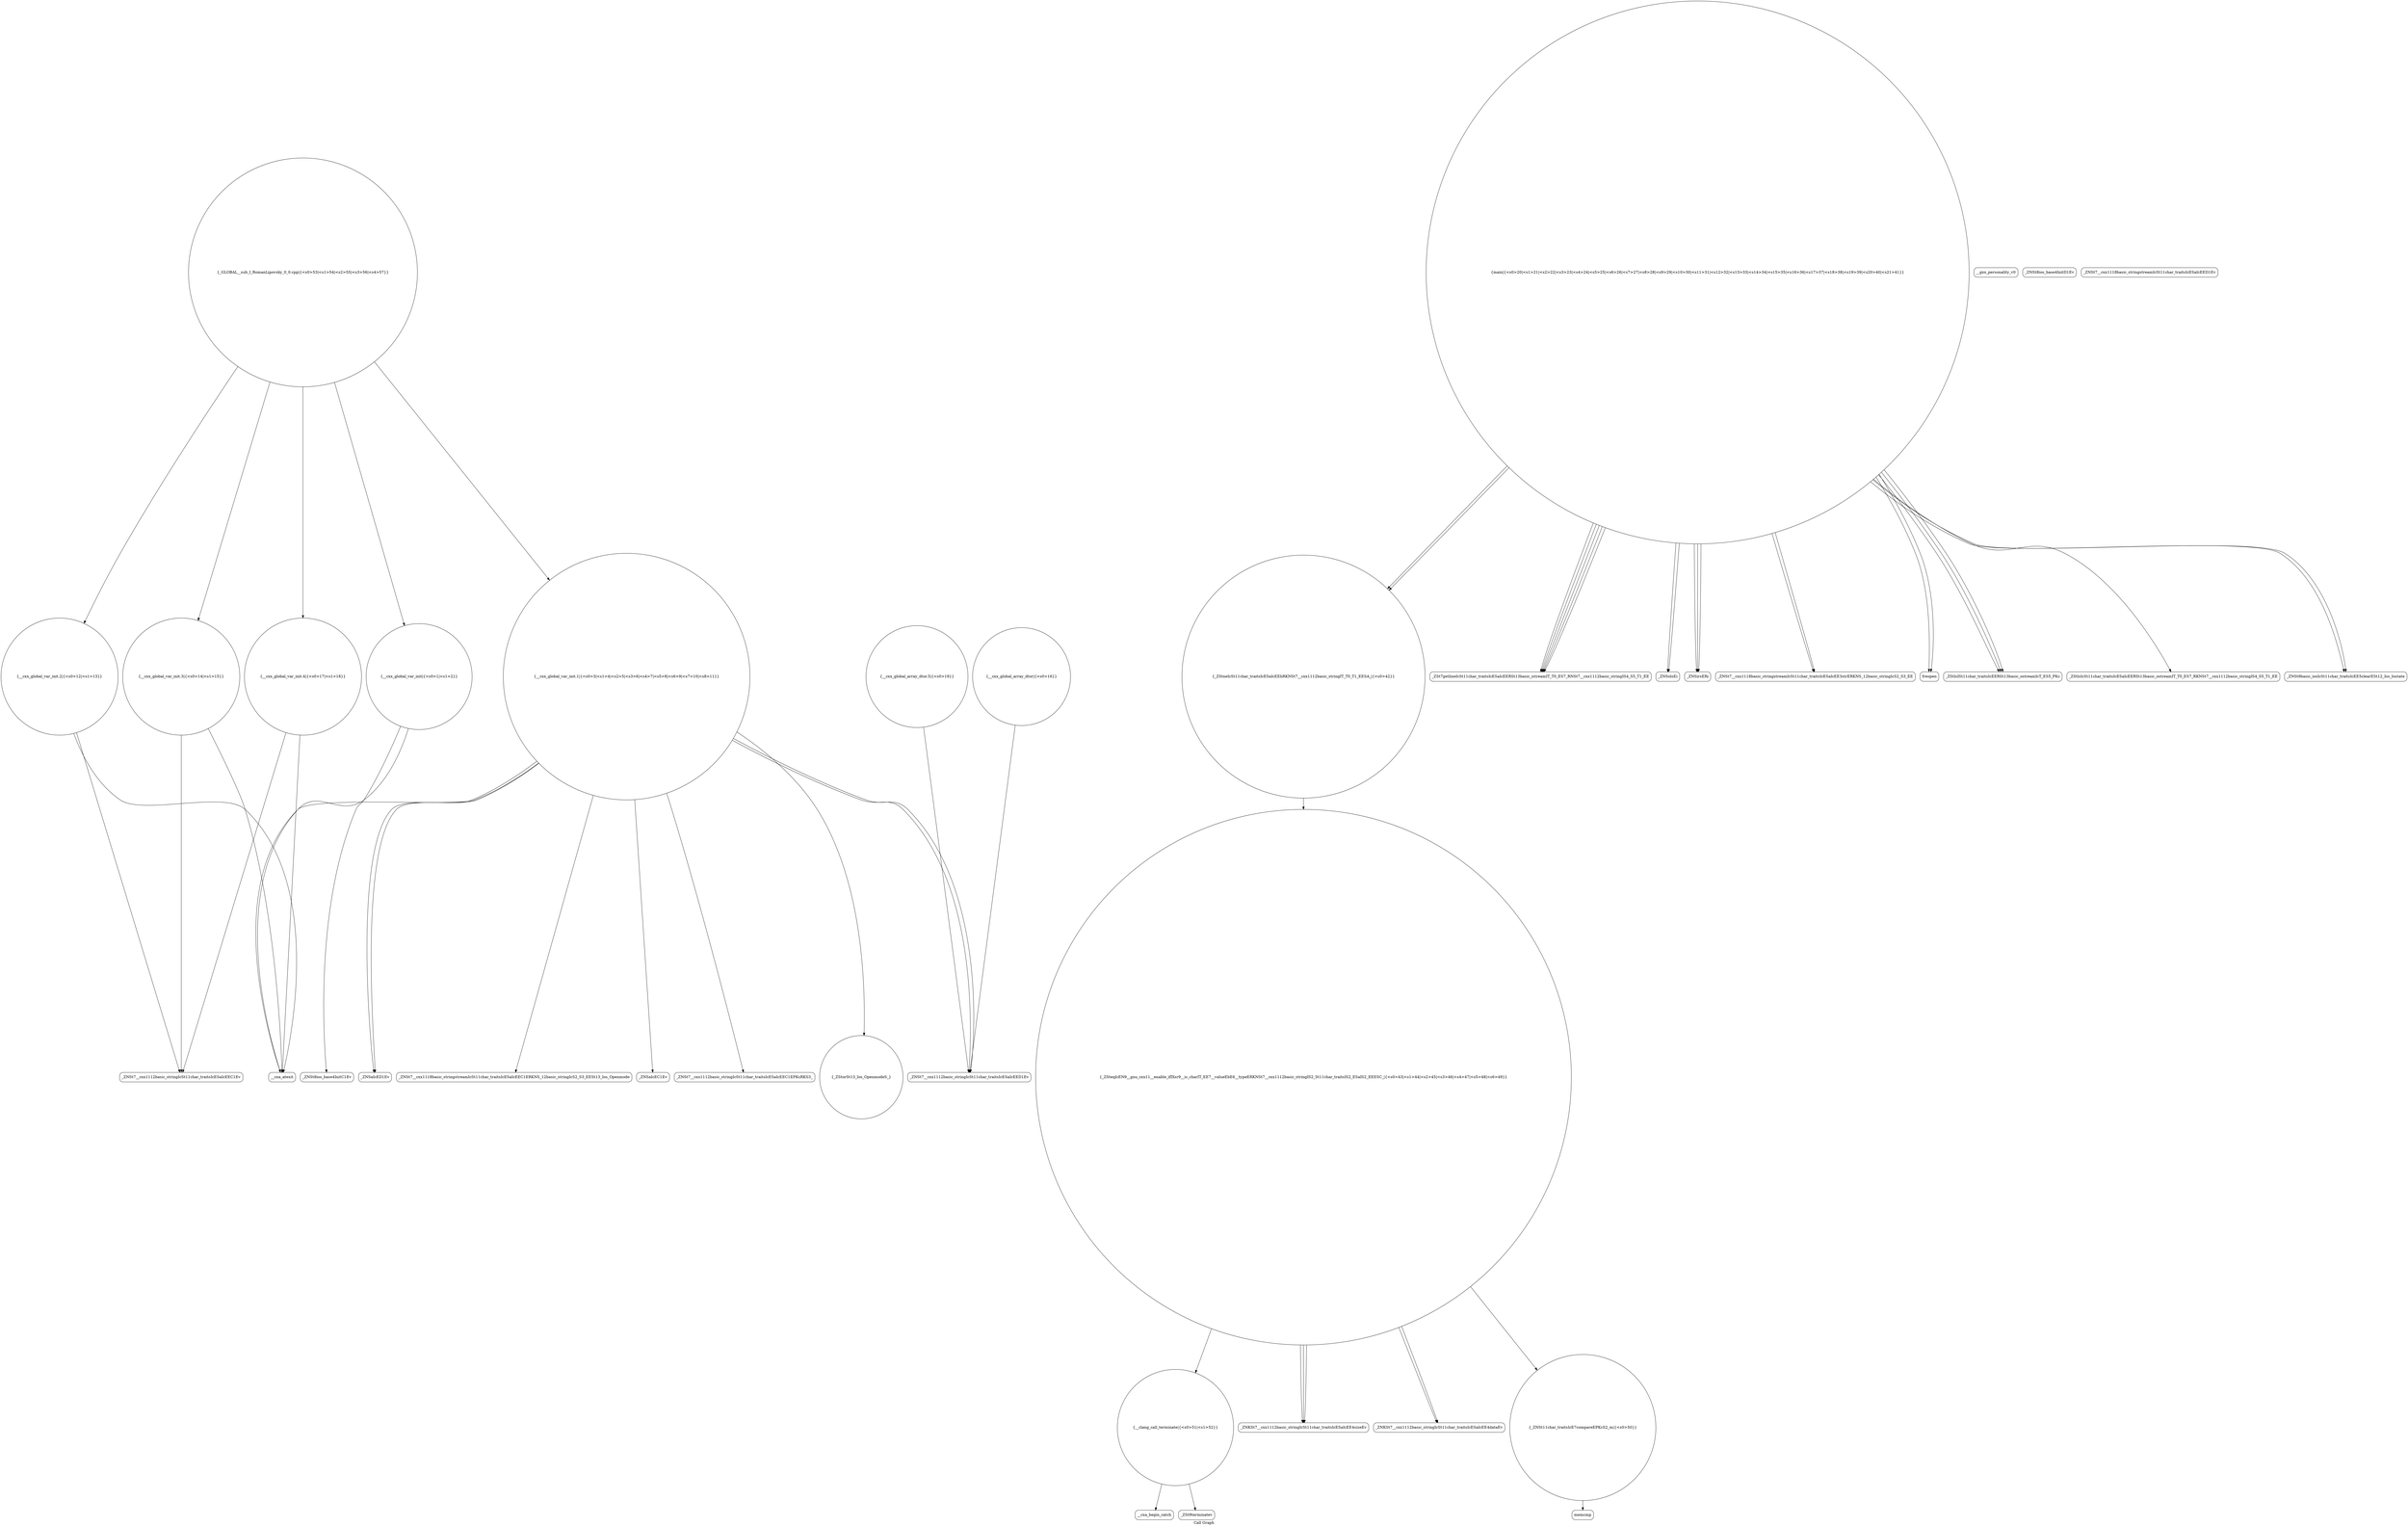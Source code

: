 digraph "Call Graph" {
	label="Call Graph";

	Node0x5602fc6d3ae0 [shape=record,shape=circle,label="{__cxx_global_var_init|{<s0>1|<s1>2}}"];
	Node0x5602fc6d3ae0:s0 -> Node0x5602fc6d3b60[color=black];
	Node0x5602fc6d3ae0:s1 -> Node0x5602fc76c760[color=black];
	Node0x5602fc76d2e0 [shape=record,shape=circle,label="{_ZStneIcSt11char_traitsIcESaIcEEbRKNSt7__cxx1112basic_stringIT_T0_T1_EESA_|{<s0>42}}"];
	Node0x5602fc76d2e0:s0 -> Node0x5602fc76d460[color=black];
	Node0x5602fc76c960 [shape=record,shape=Mrecord,label="{__gxx_personality_v0}"];
	Node0x5602fc76d660 [shape=record,shape=circle,label="{__clang_call_terminate|{<s0>51|<s1>52}}"];
	Node0x5602fc76d660:s0 -> Node0x5602fc76d6e0[color=black];
	Node0x5602fc76d660:s1 -> Node0x5602fc76d760[color=black];
	Node0x5602fc76cce0 [shape=record,shape=Mrecord,label="{_ZNSt7__cxx1112basic_stringIcSt11char_traitsIcESaIcEEC1Ev}"];
	Node0x5602fc76d060 [shape=record,shape=Mrecord,label="{_ZSt7getlineIcSt11char_traitsIcESaIcEERSt13basic_istreamIT_T0_ES7_RNSt7__cxx1112basic_stringIS4_S5_T1_EE}"];
	Node0x5602fc76c6e0 [shape=record,shape=Mrecord,label="{_ZNSt8ios_base4InitD1Ev}"];
	Node0x5602fc76d3e0 [shape=record,shape=Mrecord,label="{_ZNSolsEi}"];
	Node0x5602fc76ca60 [shape=record,shape=Mrecord,label="{_ZNSt7__cxx1118basic_stringstreamIcSt11char_traitsIcESaIcEEC1ERKNS_12basic_stringIcS2_S3_EESt13_Ios_Openmode}"];
	Node0x5602fc76d760 [shape=record,shape=Mrecord,label="{_ZSt9terminatev}"];
	Node0x5602fc76cde0 [shape=record,shape=circle,label="{__cxx_global_array_dtor|{<s0>16}}"];
	Node0x5602fc76cde0:s0 -> Node0x5602fc76cae0[color=black];
	Node0x5602fc76d160 [shape=record,shape=Mrecord,label="{_ZNSirsERi}"];
	Node0x5602fc76c7e0 [shape=record,shape=circle,label="{__cxx_global_var_init.1|{<s0>3|<s1>4|<s2>5|<s3>6|<s4>7|<s5>8|<s6>9|<s7>10|<s8>11}}"];
	Node0x5602fc76c7e0:s0 -> Node0x5602fc76c860[color=black];
	Node0x5602fc76c7e0:s1 -> Node0x5602fc76c8e0[color=black];
	Node0x5602fc76c7e0:s2 -> Node0x5602fc76c9e0[color=black];
	Node0x5602fc76c7e0:s3 -> Node0x5602fc76ca60[color=black];
	Node0x5602fc76c7e0:s4 -> Node0x5602fc76cae0[color=black];
	Node0x5602fc76c7e0:s5 -> Node0x5602fc76cb60[color=black];
	Node0x5602fc76c7e0:s6 -> Node0x5602fc76c760[color=black];
	Node0x5602fc76c7e0:s7 -> Node0x5602fc76cae0[color=black];
	Node0x5602fc76c7e0:s8 -> Node0x5602fc76cb60[color=black];
	Node0x5602fc76d4e0 [shape=record,shape=Mrecord,label="{_ZNKSt7__cxx1112basic_stringIcSt11char_traitsIcESaIcEE4sizeEv}"];
	Node0x5602fc76cb60 [shape=record,shape=Mrecord,label="{_ZNSaIcED1Ev}"];
	Node0x5602fc76d860 [shape=record,shape=circle,label="{_GLOBAL__sub_I_RomanLipovsky_0_0.cpp|{<s0>53|<s1>54|<s2>55|<s3>56|<s4>57}}"];
	Node0x5602fc76d860:s0 -> Node0x5602fc6d3ae0[color=black];
	Node0x5602fc76d860:s1 -> Node0x5602fc76c7e0[color=black];
	Node0x5602fc76d860:s2 -> Node0x5602fc76cc60[color=black];
	Node0x5602fc76d860:s3 -> Node0x5602fc76cd60[color=black];
	Node0x5602fc76d860:s4 -> Node0x5602fc76ce60[color=black];
	Node0x5602fc76cee0 [shape=record,shape=circle,label="{__cxx_global_array_dtor.5|{<s0>19}}"];
	Node0x5602fc76cee0:s0 -> Node0x5602fc76cae0[color=black];
	Node0x5602fc76d260 [shape=record,shape=Mrecord,label="{_ZNSt7__cxx1118basic_stringstreamIcSt11char_traitsIcESaIcEE3strERKNS_12basic_stringIcS2_S3_EE}"];
	Node0x5602fc76c8e0 [shape=record,shape=Mrecord,label="{_ZNSt7__cxx1112basic_stringIcSt11char_traitsIcESaIcEEC1EPKcRKS3_}"];
	Node0x5602fc76d5e0 [shape=record,shape=Mrecord,label="{_ZNKSt7__cxx1112basic_stringIcSt11char_traitsIcESaIcEE4dataEv}"];
	Node0x5602fc76cc60 [shape=record,shape=circle,label="{__cxx_global_var_init.2|{<s0>12|<s1>13}}"];
	Node0x5602fc76cc60:s0 -> Node0x5602fc76cce0[color=black];
	Node0x5602fc76cc60:s1 -> Node0x5602fc76c760[color=black];
	Node0x5602fc76cfe0 [shape=record,shape=Mrecord,label="{freopen}"];
	Node0x5602fc6d3b60 [shape=record,shape=Mrecord,label="{_ZNSt8ios_base4InitC1Ev}"];
	Node0x5602fc76d360 [shape=record,shape=Mrecord,label="{_ZStlsISt11char_traitsIcEERSt13basic_ostreamIcT_ES5_PKc}"];
	Node0x5602fc76c9e0 [shape=record,shape=circle,label="{_ZStorSt13_Ios_OpenmodeS_}"];
	Node0x5602fc76d6e0 [shape=record,shape=Mrecord,label="{__cxa_begin_catch}"];
	Node0x5602fc76cd60 [shape=record,shape=circle,label="{__cxx_global_var_init.3|{<s0>14|<s1>15}}"];
	Node0x5602fc76cd60:s0 -> Node0x5602fc76cce0[color=black];
	Node0x5602fc76cd60:s1 -> Node0x5602fc76c760[color=black];
	Node0x5602fc76d0e0 [shape=record,shape=Mrecord,label="{_ZStlsIcSt11char_traitsIcESaIcEERSt13basic_ostreamIT_T0_ES7_RKNSt7__cxx1112basic_stringIS4_S5_T1_EE}"];
	Node0x5602fc76c760 [shape=record,shape=Mrecord,label="{__cxa_atexit}"];
	Node0x5602fc76d460 [shape=record,shape=circle,label="{_ZSteqIcEN9__gnu_cxx11__enable_ifIXsr9__is_charIT_EE7__valueEbE6__typeERKNSt7__cxx1112basic_stringIS2_St11char_traitsIS2_ESaIS2_EEESC_|{<s0>43|<s1>44|<s2>45|<s3>46|<s4>47|<s5>48|<s6>49}}"];
	Node0x5602fc76d460:s0 -> Node0x5602fc76d4e0[color=black];
	Node0x5602fc76d460:s1 -> Node0x5602fc76d4e0[color=black];
	Node0x5602fc76d460:s2 -> Node0x5602fc76d5e0[color=black];
	Node0x5602fc76d460:s3 -> Node0x5602fc76d5e0[color=black];
	Node0x5602fc76d460:s4 -> Node0x5602fc76d4e0[color=black];
	Node0x5602fc76d460:s5 -> Node0x5602fc76d560[color=black];
	Node0x5602fc76d460:s6 -> Node0x5602fc76d660[color=black];
	Node0x5602fc76cae0 [shape=record,shape=Mrecord,label="{_ZNSt7__cxx1112basic_stringIcSt11char_traitsIcESaIcEED1Ev}"];
	Node0x5602fc76d7e0 [shape=record,shape=Mrecord,label="{memcmp}"];
	Node0x5602fc76ce60 [shape=record,shape=circle,label="{__cxx_global_var_init.4|{<s0>17|<s1>18}}"];
	Node0x5602fc76ce60:s0 -> Node0x5602fc76cce0[color=black];
	Node0x5602fc76ce60:s1 -> Node0x5602fc76c760[color=black];
	Node0x5602fc76d1e0 [shape=record,shape=Mrecord,label="{_ZNSt9basic_iosIcSt11char_traitsIcEE5clearESt12_Ios_Iostate}"];
	Node0x5602fc76c860 [shape=record,shape=Mrecord,label="{_ZNSaIcEC1Ev}"];
	Node0x5602fc76d560 [shape=record,shape=circle,label="{_ZNSt11char_traitsIcE7compareEPKcS2_m|{<s0>50}}"];
	Node0x5602fc76d560:s0 -> Node0x5602fc76d7e0[color=black];
	Node0x5602fc76cbe0 [shape=record,shape=Mrecord,label="{_ZNSt7__cxx1118basic_stringstreamIcSt11char_traitsIcESaIcEED1Ev}"];
	Node0x5602fc76cf60 [shape=record,shape=circle,label="{main|{<s0>20|<s1>21|<s2>22|<s3>23|<s4>24|<s5>25|<s6>26|<s7>27|<s8>28|<s9>29|<s10>30|<s11>31|<s12>32|<s13>33|<s14>34|<s15>35|<s16>36|<s17>37|<s18>38|<s19>39|<s20>40|<s21>41}}"];
	Node0x5602fc76cf60:s0 -> Node0x5602fc76cfe0[color=black];
	Node0x5602fc76cf60:s1 -> Node0x5602fc76cfe0[color=black];
	Node0x5602fc76cf60:s2 -> Node0x5602fc76d060[color=black];
	Node0x5602fc76cf60:s3 -> Node0x5602fc76d0e0[color=black];
	Node0x5602fc76cf60:s4 -> Node0x5602fc76d160[color=black];
	Node0x5602fc76cf60:s5 -> Node0x5602fc76d060[color=black];
	Node0x5602fc76cf60:s6 -> Node0x5602fc76d1e0[color=black];
	Node0x5602fc76cf60:s7 -> Node0x5602fc76d260[color=black];
	Node0x5602fc76cf60:s8 -> Node0x5602fc76d160[color=black];
	Node0x5602fc76cf60:s9 -> Node0x5602fc76d060[color=black];
	Node0x5602fc76cf60:s10 -> Node0x5602fc76d060[color=black];
	Node0x5602fc76cf60:s11 -> Node0x5602fc76d1e0[color=black];
	Node0x5602fc76cf60:s12 -> Node0x5602fc76d260[color=black];
	Node0x5602fc76cf60:s13 -> Node0x5602fc76d160[color=black];
	Node0x5602fc76cf60:s14 -> Node0x5602fc76d060[color=black];
	Node0x5602fc76cf60:s15 -> Node0x5602fc76d2e0[color=black];
	Node0x5602fc76cf60:s16 -> Node0x5602fc76d2e0[color=black];
	Node0x5602fc76cf60:s17 -> Node0x5602fc76d360[color=black];
	Node0x5602fc76cf60:s18 -> Node0x5602fc76d3e0[color=black];
	Node0x5602fc76cf60:s19 -> Node0x5602fc76d360[color=black];
	Node0x5602fc76cf60:s20 -> Node0x5602fc76d3e0[color=black];
	Node0x5602fc76cf60:s21 -> Node0x5602fc76d360[color=black];
}
